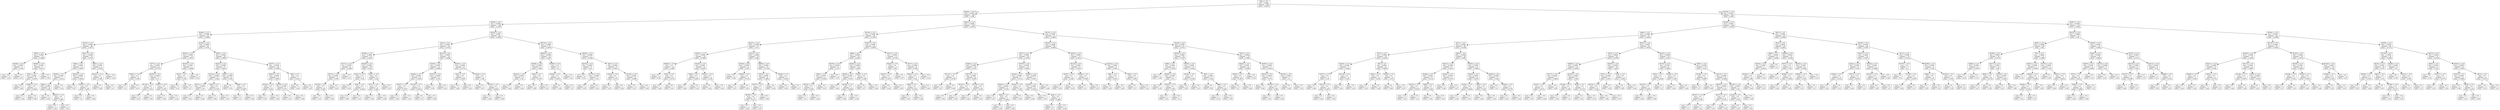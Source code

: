 digraph Tree {
node [shape=box] ;
0 [label="X[6] <= 0.5\nmse = 0.0007\nsamples = 500\nvalue = 0.4873"] ;
1 [label="X[200] <= 0.5\nmse = 0.0007\nsamples = 259\nvalue = 0.482"] ;
0 -> 1 [labeldistance=2.5, labelangle=45, headlabel="True"] ;
2 [label="X[199] <= 0.5\nmse = 0.0008\nsamples = 129\nvalue = 0.4767"] ;
1 -> 2 ;
3 [label="X[294] <= 0.5\nmse = 0.0008\nsamples = 67\nvalue = 0.4688"] ;
2 -> 3 ;
4 [label="X[319] <= 0.5\nmse = 0.0008\nsamples = 26\nvalue = 0.4573"] ;
3 -> 4 ;
5 [label="X[56] <= 0.5\nmse = 0.0005\nsamples = 12\nvalue = 0.4408"] ;
4 -> 5 ;
6 [label="X[160] <= 0.5\nmse = 0.0001\nsamples = 5\nvalue = 0.418"] ;
5 -> 6 ;
7 [label="mse = 0.0\nsamples = 2\nvalue = 0.43"] ;
6 -> 7 ;
8 [label="mse = 0.0\nsamples = 3\nvalue = 0.41"] ;
6 -> 8 ;
9 [label="X[360] <= 0.5\nmse = 0.0001\nsamples = 7\nvalue = 0.4571"] ;
5 -> 9 ;
10 [label="X[18] <= 0.5\nmse = 0.0001\nsamples = 6\nvalue = 0.4533"] ;
9 -> 10 ;
11 [label="mse = 0.0\nsamples = 3\nvalue = 0.46"] ;
10 -> 11 ;
12 [label="X[260] <= 0.5\nmse = 0.0\nsamples = 3\nvalue = 0.4467"] ;
10 -> 12 ;
13 [label="mse = 0.0\nsamples = 1\nvalue = 0.44"] ;
12 -> 13 ;
14 [label="mse = -0.0\nsamples = 2\nvalue = 0.45"] ;
12 -> 14 ;
15 [label="mse = -0.0\nsamples = 1\nvalue = 0.48"] ;
9 -> 15 ;
16 [label="X[217] <= 0.5\nmse = 0.0006\nsamples = 14\nvalue = 0.4714"] ;
4 -> 16 ;
17 [label="X[84] <= 0.5\nmse = 0.0004\nsamples = 11\nvalue = 0.4627"] ;
16 -> 17 ;
18 [label="X[293] <= 0.5\nmse = 0.0001\nsamples = 7\nvalue = 0.4514"] ;
17 -> 18 ;
19 [label="X[98] <= 0.5\nmse = 0.0001\nsamples = 6\nvalue = 0.455"] ;
18 -> 19 ;
20 [label="mse = -0.0\nsamples = 4\nvalue = 0.45"] ;
19 -> 20 ;
21 [label="X[203] <= 0.5\nmse = 0.0\nsamples = 2\nvalue = 0.465"] ;
19 -> 21 ;
22 [label="mse = 0.0\nsamples = 1\nvalue = 0.46"] ;
21 -> 22 ;
23 [label="mse = 0.0\nsamples = 1\nvalue = 0.47"] ;
21 -> 23 ;
24 [label="mse = -0.0\nsamples = 1\nvalue = 0.43"] ;
18 -> 24 ;
25 [label="X[224] <= 0.5\nmse = 0.0002\nsamples = 4\nvalue = 0.4825"] ;
17 -> 25 ;
26 [label="mse = 0.0\nsamples = 2\nvalue = 0.47"] ;
25 -> 26 ;
27 [label="X[197] <= 0.5\nmse = 0.0\nsamples = 2\nvalue = 0.495"] ;
25 -> 27 ;
28 [label="mse = 0.0\nsamples = 1\nvalue = 0.5"] ;
27 -> 28 ;
29 [label="mse = 0.0\nsamples = 1\nvalue = 0.49"] ;
27 -> 29 ;
30 [label="X[62] <= 0.5\nmse = 0.0002\nsamples = 3\nvalue = 0.5033"] ;
16 -> 30 ;
31 [label="X[193] <= 0.5\nmse = 0.0\nsamples = 2\nvalue = 0.495"] ;
30 -> 31 ;
32 [label="mse = 0.0\nsamples = 1\nvalue = 0.49"] ;
31 -> 32 ;
33 [label="mse = 0.0\nsamples = 1\nvalue = 0.5"] ;
31 -> 33 ;
34 [label="mse = -0.0\nsamples = 1\nvalue = 0.52"] ;
30 -> 34 ;
35 [label="X[104] <= 0.5\nmse = 0.0006\nsamples = 41\nvalue = 0.4761"] ;
3 -> 35 ;
36 [label="X[302] <= 0.5\nmse = 0.0004\nsamples = 16\nvalue = 0.4912"] ;
35 -> 36 ;
37 [label="X[77] <= 0.5\nmse = 0.0003\nsamples = 9\nvalue = 0.4778"] ;
36 -> 37 ;
38 [label="X[381] <= 0.5\nmse = 0.0\nsamples = 2\nvalue = 0.505"] ;
37 -> 38 ;
39 [label="mse = 0.0\nsamples = 1\nvalue = 0.5"] ;
38 -> 39 ;
40 [label="mse = 0.0\nsamples = 1\nvalue = 0.51"] ;
38 -> 40 ;
41 [label="X[120] <= 0.5\nmse = 0.0001\nsamples = 7\nvalue = 0.47"] ;
37 -> 41 ;
42 [label="X[135] <= 0.5\nmse = 0.0\nsamples = 5\nvalue = 0.476"] ;
41 -> 42 ;
43 [label="mse = 0.0\nsamples = 2\nvalue = 0.47"] ;
42 -> 43 ;
44 [label="mse = 0.0\nsamples = 3\nvalue = 0.48"] ;
42 -> 44 ;
45 [label="X[357] <= 0.5\nmse = 0.0\nsamples = 2\nvalue = 0.455"] ;
41 -> 45 ;
46 [label="mse = 0.0\nsamples = 1\nvalue = 0.46"] ;
45 -> 46 ;
47 [label="mse = 0.0\nsamples = 1\nvalue = 0.45"] ;
45 -> 47 ;
48 [label="X[182] <= 0.5\nmse = 0.0001\nsamples = 7\nvalue = 0.5086"] ;
36 -> 48 ;
49 [label="X[25] <= 0.5\nmse = 0.0\nsamples = 6\nvalue = 0.505"] ;
48 -> 49 ;
50 [label="mse = 0.0\nsamples = 3\nvalue = 0.51"] ;
49 -> 50 ;
51 [label="mse = -0.0\nsamples = 3\nvalue = 0.5"] ;
49 -> 51 ;
52 [label="mse = -0.0\nsamples = 1\nvalue = 0.53"] ;
48 -> 52 ;
53 [label="X[54] <= 0.5\nmse = 0.0005\nsamples = 25\nvalue = 0.4664"] ;
35 -> 53 ;
54 [label="X[223] <= 0.5\nmse = 0.0006\nsamples = 9\nvalue = 0.4833"] ;
53 -> 54 ;
55 [label="X[114] <= 0.5\nmse = 0.0002\nsamples = 5\nvalue = 0.466"] ;
54 -> 55 ;
56 [label="X[217] <= 0.5\nmse = 0.0001\nsamples = 2\nvalue = 0.45"] ;
55 -> 56 ;
57 [label="mse = 0.0\nsamples = 1\nvalue = 0.44"] ;
56 -> 57 ;
58 [label="mse = 0.0\nsamples = 1\nvalue = 0.46"] ;
56 -> 58 ;
59 [label="X[26] <= 0.5\nmse = 0.0\nsamples = 3\nvalue = 0.4767"] ;
55 -> 59 ;
60 [label="mse = 0.0\nsamples = 2\nvalue = 0.48"] ;
59 -> 60 ;
61 [label="mse = 0.0\nsamples = 1\nvalue = 0.47"] ;
59 -> 61 ;
62 [label="X[91] <= 0.5\nmse = 0.0002\nsamples = 4\nvalue = 0.505"] ;
54 -> 62 ;
63 [label="mse = 0.0\nsamples = 1\nvalue = 0.53"] ;
62 -> 63 ;
64 [label="X[99] <= 0.5\nmse = 0.0\nsamples = 3\nvalue = 0.4967"] ;
62 -> 64 ;
65 [label="mse = 0.0\nsamples = 2\nvalue = 0.5"] ;
64 -> 65 ;
66 [label="mse = 0.0\nsamples = 1\nvalue = 0.49"] ;
64 -> 66 ;
67 [label="X[277] <= 0.5\nmse = 0.0002\nsamples = 16\nvalue = 0.4569"] ;
53 -> 67 ;
68 [label="X[367] <= 0.5\nmse = 0.0001\nsamples = 9\nvalue = 0.4644"] ;
67 -> 68 ;
69 [label="X[345] <= 0.5\nmse = 0.0\nsamples = 5\nvalue = 0.456"] ;
68 -> 69 ;
70 [label="mse = 0.0\nsamples = 2\nvalue = 0.45"] ;
69 -> 70 ;
71 [label="mse = -0.0\nsamples = 3\nvalue = 0.46"] ;
69 -> 71 ;
72 [label="X[378] <= 0.5\nmse = 0.0001\nsamples = 4\nvalue = 0.475"] ;
68 -> 72 ;
73 [label="mse = 0.0\nsamples = 3\nvalue = 0.47"] ;
72 -> 73 ;
74 [label="mse = 0.0\nsamples = 1\nvalue = 0.49"] ;
72 -> 74 ;
75 [label="X[8] <= 0.5\nmse = 0.0\nsamples = 7\nvalue = 0.4471"] ;
67 -> 75 ;
76 [label="mse = 0.0\nsamples = 1\nvalue = 0.43"] ;
75 -> 76 ;
77 [label="mse = 0.0\nsamples = 6\nvalue = 0.45"] ;
75 -> 77 ;
78 [label="X[322] <= 0.5\nmse = 0.0007\nsamples = 62\nvalue = 0.4852"] ;
2 -> 78 ;
79 [label="X[19] <= 0.5\nmse = 0.0005\nsamples = 35\nvalue = 0.4754"] ;
78 -> 79 ;
80 [label="X[366] <= 0.5\nmse = 0.0003\nsamples = 16\nvalue = 0.4631"] ;
79 -> 80 ;
81 [label="X[171] <= 0.5\nmse = 0.0003\nsamples = 6\nvalue = 0.4483"] ;
80 -> 81 ;
82 [label="X[172] <= 0.5\nmse = 0.0001\nsamples = 5\nvalue = 0.456"] ;
81 -> 82 ;
83 [label="X[140] <= 0.5\nmse = 0.0\nsamples = 2\nvalue = 0.465"] ;
82 -> 83 ;
84 [label="mse = 0.0\nsamples = 1\nvalue = 0.47"] ;
83 -> 84 ;
85 [label="mse = 0.0\nsamples = 1\nvalue = 0.46"] ;
83 -> 85 ;
86 [label="mse = -0.0\nsamples = 3\nvalue = 0.45"] ;
82 -> 86 ;
87 [label="mse = -0.0\nsamples = 1\nvalue = 0.41"] ;
81 -> 87 ;
88 [label="X[188] <= 0.5\nmse = 0.0001\nsamples = 10\nvalue = 0.472"] ;
80 -> 88 ;
89 [label="X[321] <= 0.5\nmse = 0.0\nsamples = 4\nvalue = 0.46"] ;
88 -> 89 ;
90 [label="mse = 0.0\nsamples = 1\nvalue = 0.45"] ;
89 -> 90 ;
91 [label="X[32] <= 0.5\nmse = 0.0\nsamples = 3\nvalue = 0.4633"] ;
89 -> 91 ;
92 [label="mse = 0.0\nsamples = 2\nvalue = 0.46"] ;
91 -> 92 ;
93 [label="mse = 0.0\nsamples = 1\nvalue = 0.47"] ;
91 -> 93 ;
94 [label="X[53] <= 0.5\nmse = 0.0\nsamples = 6\nvalue = 0.48"] ;
88 -> 94 ;
95 [label="X[11] <= 0.5\nmse = 0.0\nsamples = 5\nvalue = 0.482"] ;
94 -> 95 ;
96 [label="mse = 0.0\nsamples = 1\nvalue = 0.49"] ;
95 -> 96 ;
97 [label="mse = -0.0\nsamples = 4\nvalue = 0.48"] ;
95 -> 97 ;
98 [label="mse = 0.0\nsamples = 1\nvalue = 0.47"] ;
94 -> 98 ;
99 [label="X[312] <= 0.5\nmse = 0.0005\nsamples = 19\nvalue = 0.4858"] ;
79 -> 99 ;
100 [label="X[195] <= 0.5\nmse = 0.0004\nsamples = 11\nvalue = 0.4964"] ;
99 -> 100 ;
101 [label="X[249] <= 0.5\nmse = 0.0001\nsamples = 9\nvalue = 0.4878"] ;
100 -> 101 ;
102 [label="X[187] <= 0.5\nmse = 0.0\nsamples = 3\nvalue = 0.4767"] ;
101 -> 102 ;
103 [label="mse = 0.0\nsamples = 2\nvalue = 0.48"] ;
102 -> 103 ;
104 [label="mse = 0.0\nsamples = 1\nvalue = 0.47"] ;
102 -> 104 ;
105 [label="X[116] <= 0.5\nmse = 0.0\nsamples = 6\nvalue = 0.4933"] ;
101 -> 105 ;
106 [label="mse = 0.0\nsamples = 2\nvalue = 0.5"] ;
105 -> 106 ;
107 [label="mse = 0.0\nsamples = 4\nvalue = 0.49"] ;
105 -> 107 ;
108 [label="X[181] <= 0.5\nmse = 0.0002\nsamples = 2\nvalue = 0.535"] ;
100 -> 108 ;
109 [label="mse = 0.0\nsamples = 1\nvalue = 0.55"] ;
108 -> 109 ;
110 [label="mse = 0.0\nsamples = 1\nvalue = 0.52"] ;
108 -> 110 ;
111 [label="X[181] <= 0.5\nmse = 0.0002\nsamples = 8\nvalue = 0.4712"] ;
99 -> 111 ;
112 [label="X[42] <= 0.5\nmse = 0.0\nsamples = 3\nvalue = 0.4567"] ;
111 -> 112 ;
113 [label="mse = -0.0\nsamples = 2\nvalue = 0.46"] ;
112 -> 113 ;
114 [label="mse = 0.0\nsamples = 1\nvalue = 0.45"] ;
112 -> 114 ;
115 [label="X[328] <= 0.5\nmse = 0.0\nsamples = 5\nvalue = 0.48"] ;
111 -> 115 ;
116 [label="mse = 0.0\nsamples = 1\nvalue = 0.47"] ;
115 -> 116 ;
117 [label="X[375] <= 0.5\nmse = 0.0\nsamples = 4\nvalue = 0.4825"] ;
115 -> 117 ;
118 [label="mse = 0.0\nsamples = 3\nvalue = 0.48"] ;
117 -> 118 ;
119 [label="mse = 0.0\nsamples = 1\nvalue = 0.49"] ;
117 -> 119 ;
120 [label="X[379] <= 0.5\nmse = 0.0006\nsamples = 27\nvalue = 0.4978"] ;
78 -> 120 ;
121 [label="X[265] <= 0.5\nmse = 0.0004\nsamples = 10\nvalue = 0.483"] ;
120 -> 121 ;
122 [label="X[369] <= 0.5\nmse = 0.0002\nsamples = 5\nvalue = 0.466"] ;
121 -> 122 ;
123 [label="X[222] <= 0.5\nmse = 0.0001\nsamples = 2\nvalue = 0.45"] ;
122 -> 123 ;
124 [label="mse = 0.0\nsamples = 1\nvalue = 0.46"] ;
123 -> 124 ;
125 [label="mse = 0.0\nsamples = 1\nvalue = 0.44"] ;
123 -> 125 ;
126 [label="X[52] <= 0.5\nmse = 0.0\nsamples = 3\nvalue = 0.4767"] ;
122 -> 126 ;
127 [label="mse = 0.0\nsamples = 2\nvalue = 0.48"] ;
126 -> 127 ;
128 [label="mse = 0.0\nsamples = 1\nvalue = 0.47"] ;
126 -> 128 ;
129 [label="X[359] <= 0.5\nmse = 0.0\nsamples = 5\nvalue = 0.5"] ;
121 -> 129 ;
130 [label="X[326] <= 0.5\nmse = 0.0\nsamples = 4\nvalue = 0.4975"] ;
129 -> 130 ;
131 [label="mse = 0.0\nsamples = 1\nvalue = 0.49"] ;
130 -> 131 ;
132 [label="mse = 0.0\nsamples = 3\nvalue = 0.5"] ;
130 -> 132 ;
133 [label="mse = 0.0\nsamples = 1\nvalue = 0.51"] ;
129 -> 133 ;
134 [label="X[256] <= 0.5\nmse = 0.0004\nsamples = 17\nvalue = 0.5065"] ;
120 -> 134 ;
135 [label="X[274] <= 0.5\nmse = 0.0003\nsamples = 9\nvalue = 0.52"] ;
134 -> 135 ;
136 [label="mse = 0.0\nsamples = 6\nvalue = 0.51"] ;
135 -> 136 ;
137 [label="X[170] <= 0.5\nmse = 0.0002\nsamples = 3\nvalue = 0.54"] ;
135 -> 137 ;
138 [label="mse = 0.0\nsamples = 2\nvalue = 0.55"] ;
137 -> 138 ;
139 [label="mse = 0.0\nsamples = 1\nvalue = 0.52"] ;
137 -> 139 ;
140 [label="X[27] <= 0.5\nmse = 0.0002\nsamples = 8\nvalue = 0.4913"] ;
134 -> 140 ;
141 [label="X[142] <= 0.5\nmse = 0.0\nsamples = 2\nvalue = 0.475"] ;
140 -> 141 ;
142 [label="mse = 0.0\nsamples = 1\nvalue = 0.47"] ;
141 -> 142 ;
143 [label="mse = 0.0\nsamples = 1\nvalue = 0.48"] ;
141 -> 143 ;
144 [label="X[139] <= 0.5\nmse = 0.0001\nsamples = 6\nvalue = 0.4967"] ;
140 -> 144 ;
145 [label="mse = 0.0\nsamples = 2\nvalue = 0.51"] ;
144 -> 145 ;
146 [label="mse = 0.0\nsamples = 4\nvalue = 0.49"] ;
144 -> 146 ;
147 [label="X[263] <= 0.5\nmse = 0.0006\nsamples = 130\nvalue = 0.4874"] ;
1 -> 147 ;
148 [label="X[376] <= 0.5\nmse = 0.0005\nsamples = 60\nvalue = 0.4792"] ;
147 -> 148 ;
149 [label="X[327] <= 0.5\nmse = 0.0004\nsamples = 31\nvalue = 0.471"] ;
148 -> 149 ;
150 [label="X[160] <= 0.5\nmse = 0.0002\nsamples = 16\nvalue = 0.4606"] ;
149 -> 150 ;
151 [label="X[206] <= 0.5\nmse = 0.0\nsamples = 10\nvalue = 0.469"] ;
150 -> 151 ;
152 [label="mse = 0.0\nsamples = 2\nvalue = 0.46"] ;
151 -> 152 ;
153 [label="X[52] <= 0.5\nmse = 0.0\nsamples = 8\nvalue = 0.4712"] ;
151 -> 153 ;
154 [label="mse = 0.0\nsamples = 1\nvalue = 0.48"] ;
153 -> 154 ;
155 [label="mse = 0.0\nsamples = 7\nvalue = 0.47"] ;
153 -> 155 ;
156 [label="X[109] <= 0.5\nmse = 0.0001\nsamples = 6\nvalue = 0.4467"] ;
150 -> 156 ;
157 [label="X[62] <= 0.5\nmse = 0.0\nsamples = 4\nvalue = 0.4525"] ;
156 -> 157 ;
158 [label="mse = 0.0\nsamples = 1\nvalue = 0.46"] ;
157 -> 158 ;
159 [label="mse = 0.0\nsamples = 3\nvalue = 0.45"] ;
157 -> 159 ;
160 [label="X[191] <= 0.5\nmse = 0.0\nsamples = 2\nvalue = 0.435"] ;
156 -> 160 ;
161 [label="mse = 0.0\nsamples = 1\nvalue = 0.44"] ;
160 -> 161 ;
162 [label="mse = -0.0\nsamples = 1\nvalue = 0.43"] ;
160 -> 162 ;
163 [label="X[22] <= 0.5\nmse = 0.0004\nsamples = 15\nvalue = 0.482"] ;
149 -> 163 ;
164 [label="X[106] <= 0.5\nmse = 0.0002\nsamples = 4\nvalue = 0.505"] ;
163 -> 164 ;
165 [label="mse = 0.0\nsamples = 1\nvalue = 0.48"] ;
164 -> 165 ;
166 [label="X[306] <= 0.5\nmse = 0.0\nsamples = 3\nvalue = 0.5133"] ;
164 -> 166 ;
167 [label="mse = 0.0\nsamples = 2\nvalue = 0.51"] ;
166 -> 167 ;
168 [label="mse = -0.0\nsamples = 1\nvalue = 0.52"] ;
166 -> 168 ;
169 [label="X[295] <= 0.5\nmse = 0.0002\nsamples = 11\nvalue = 0.4736"] ;
163 -> 169 ;
170 [label="X[43] <= 0.5\nmse = 0.0001\nsamples = 8\nvalue = 0.4662"] ;
169 -> 170 ;
171 [label="X[377] <= 0.5\nmse = 0.0\nsamples = 7\nvalue = 0.47"] ;
170 -> 171 ;
172 [label="X[190] <= 0.5\nmse = 0.0\nsamples = 6\nvalue = 0.4717"] ;
171 -> 172 ;
173 [label="mse = 0.0\nsamples = 1\nvalue = 0.48"] ;
172 -> 173 ;
174 [label="mse = -0.0\nsamples = 5\nvalue = 0.47"] ;
172 -> 174 ;
175 [label="mse = 0.0\nsamples = 1\nvalue = 0.46"] ;
171 -> 175 ;
176 [label="mse = 0.0\nsamples = 1\nvalue = 0.44"] ;
170 -> 176 ;
177 [label="X[266] <= 0.5\nmse = 0.0\nsamples = 3\nvalue = 0.4933"] ;
169 -> 177 ;
178 [label="mse = 0.0\nsamples = 2\nvalue = 0.49"] ;
177 -> 178 ;
179 [label="mse = 0.0\nsamples = 1\nvalue = 0.5"] ;
177 -> 179 ;
180 [label="X[381] <= 0.5\nmse = 0.0005\nsamples = 29\nvalue = 0.4879"] ;
148 -> 180 ;
181 [label="X[69] <= 0.5\nmse = 0.0004\nsamples = 16\nvalue = 0.4981"] ;
180 -> 181 ;
182 [label="X[370] <= 0.5\nmse = 0.0004\nsamples = 6\nvalue = 0.515"] ;
181 -> 182 ;
183 [label="X[46] <= 0.5\nmse = 0.0001\nsamples = 4\nvalue = 0.5025"] ;
182 -> 183 ;
184 [label="X[334] <= 0.5\nmse = 0.0\nsamples = 2\nvalue = 0.495"] ;
183 -> 184 ;
185 [label="mse = 0.0\nsamples = 1\nvalue = 0.5"] ;
184 -> 185 ;
186 [label="mse = 0.0\nsamples = 1\nvalue = 0.49"] ;
184 -> 186 ;
187 [label="mse = 0.0\nsamples = 2\nvalue = 0.51"] ;
183 -> 187 ;
188 [label="mse = 0.0\nsamples = 2\nvalue = 0.54"] ;
182 -> 188 ;
189 [label="X[304] <= 0.5\nmse = 0.0002\nsamples = 10\nvalue = 0.488"] ;
181 -> 189 ;
190 [label="X[365] <= 0.5\nmse = 0.0001\nsamples = 5\nvalue = 0.478"] ;
189 -> 190 ;
191 [label="mse = 0.0\nsamples = 1\nvalue = 0.46"] ;
190 -> 191 ;
192 [label="X[198] <= 0.5\nmse = 0.0\nsamples = 4\nvalue = 0.4825"] ;
190 -> 192 ;
193 [label="mse = 0.0\nsamples = 3\nvalue = 0.48"] ;
192 -> 193 ;
194 [label="mse = 0.0\nsamples = 1\nvalue = 0.49"] ;
192 -> 194 ;
195 [label="X[297] <= 0.5\nmse = 0.0\nsamples = 5\nvalue = 0.498"] ;
189 -> 195 ;
196 [label="mse = 0.0\nsamples = 4\nvalue = 0.5"] ;
195 -> 196 ;
197 [label="mse = -0.0\nsamples = 1\nvalue = 0.49"] ;
195 -> 197 ;
198 [label="X[317] <= 0.5\nmse = 0.0003\nsamples = 13\nvalue = 0.4754"] ;
180 -> 198 ;
199 [label="X[225] <= 0.5\nmse = 0.0\nsamples = 5\nvalue = 0.46"] ;
198 -> 199 ;
200 [label="X[243] <= 0.5\nmse = 0.0\nsamples = 4\nvalue = 0.4575"] ;
199 -> 200 ;
201 [label="mse = 0.0\nsamples = 3\nvalue = 0.46"] ;
200 -> 201 ;
202 [label="mse = 0.0\nsamples = 1\nvalue = 0.45"] ;
200 -> 202 ;
203 [label="mse = 0.0\nsamples = 1\nvalue = 0.47"] ;
199 -> 203 ;
204 [label="X[17] <= 0.5\nmse = 0.0002\nsamples = 8\nvalue = 0.485"] ;
198 -> 204 ;
205 [label="X[261] <= 0.5\nmse = 0.0\nsamples = 7\nvalue = 0.48"] ;
204 -> 205 ;
206 [label="X[60] <= 0.5\nmse = 0.0\nsamples = 6\nvalue = 0.4783"] ;
205 -> 206 ;
207 [label="mse = 0.0\nsamples = 1\nvalue = 0.47"] ;
206 -> 207 ;
208 [label="mse = 0.0\nsamples = 5\nvalue = 0.48"] ;
206 -> 208 ;
209 [label="mse = 0.0\nsamples = 1\nvalue = 0.49"] ;
205 -> 209 ;
210 [label="mse = -0.0\nsamples = 1\nvalue = 0.52"] ;
204 -> 210 ;
211 [label="X[272] <= 0.5\nmse = 0.0007\nsamples = 70\nvalue = 0.4944"] ;
147 -> 211 ;
212 [label="X[182] <= 0.5\nmse = 0.0006\nsamples = 39\nvalue = 0.4838"] ;
211 -> 212 ;
213 [label="X[37] <= 0.5\nmse = 0.0005\nsamples = 24\nvalue = 0.4729"] ;
212 -> 213 ;
214 [label="X[306] <= 0.5\nmse = 0.0002\nsamples = 10\nvalue = 0.457"] ;
213 -> 214 ;
215 [label="X[137] <= 0.5\nmse = 0.0\nsamples = 4\nvalue = 0.4725"] ;
214 -> 215 ;
216 [label="mse = 0.0\nsamples = 3\nvalue = 0.47"] ;
215 -> 216 ;
217 [label="mse = -0.0\nsamples = 1\nvalue = 0.48"] ;
215 -> 217 ;
218 [label="X[275] <= 0.5\nmse = 0.0001\nsamples = 6\nvalue = 0.4467"] ;
214 -> 218 ;
219 [label="X[147] <= 0.5\nmse = 0.0\nsamples = 4\nvalue = 0.4525"] ;
218 -> 219 ;
220 [label="mse = 0.0\nsamples = 1\nvalue = 0.46"] ;
219 -> 220 ;
221 [label="mse = 0.0\nsamples = 3\nvalue = 0.45"] ;
219 -> 221 ;
222 [label="X[139] <= 0.5\nmse = 0.0\nsamples = 2\nvalue = 0.435"] ;
218 -> 222 ;
223 [label="mse = 0.0\nsamples = 1\nvalue = 0.44"] ;
222 -> 223 ;
224 [label="mse = -0.0\nsamples = 1\nvalue = 0.43"] ;
222 -> 224 ;
225 [label="X[379] <= 0.5\nmse = 0.0004\nsamples = 14\nvalue = 0.4843"] ;
213 -> 225 ;
226 [label="X[162] <= 0.5\nmse = 0.0002\nsamples = 7\nvalue = 0.4714"] ;
225 -> 226 ;
227 [label="X[363] <= 0.5\nmse = 0.0001\nsamples = 5\nvalue = 0.478"] ;
226 -> 227 ;
228 [label="mse = 0.0\nsamples = 2\nvalue = 0.47"] ;
227 -> 228 ;
229 [label="X[98] <= 0.5\nmse = 0.0\nsamples = 3\nvalue = 0.4833"] ;
227 -> 229 ;
230 [label="mse = 0.0\nsamples = 2\nvalue = 0.48"] ;
229 -> 230 ;
231 [label="mse = 0.0\nsamples = 1\nvalue = 0.49"] ;
229 -> 231 ;
232 [label="X[316] <= 0.5\nmse = 0.0\nsamples = 2\nvalue = 0.455"] ;
226 -> 232 ;
233 [label="mse = 0.0\nsamples = 1\nvalue = 0.45"] ;
232 -> 233 ;
234 [label="mse = 0.0\nsamples = 1\nvalue = 0.46"] ;
232 -> 234 ;
235 [label="X[368] <= 0.5\nmse = 0.0003\nsamples = 7\nvalue = 0.4971"] ;
225 -> 235 ;
236 [label="X[168] <= 0.5\nmse = 0.0001\nsamples = 6\nvalue = 0.5033"] ;
235 -> 236 ;
237 [label="mse = 0.0\nsamples = 3\nvalue = 0.51"] ;
236 -> 237 ;
238 [label="X[44] <= 0.5\nmse = 0.0\nsamples = 3\nvalue = 0.4967"] ;
236 -> 238 ;
239 [label="mse = 0.0\nsamples = 2\nvalue = 0.5"] ;
238 -> 239 ;
240 [label="mse = 0.0\nsamples = 1\nvalue = 0.49"] ;
238 -> 240 ;
241 [label="mse = 0.0\nsamples = 1\nvalue = 0.46"] ;
235 -> 241 ;
242 [label="X[381] <= 0.5\nmse = 0.0003\nsamples = 15\nvalue = 0.5013"] ;
212 -> 242 ;
243 [label="X[125] <= 0.5\nmse = 0.0001\nsamples = 6\nvalue = 0.5167"] ;
242 -> 243 ;
244 [label="X[357] <= 0.5\nmse = 0.0\nsamples = 3\nvalue = 0.5267"] ;
243 -> 244 ;
245 [label="mse = 0.0\nsamples = 1\nvalue = 0.52"] ;
244 -> 245 ;
246 [label="mse = 0.0\nsamples = 2\nvalue = 0.53"] ;
244 -> 246 ;
247 [label="X[284] <= 0.5\nmse = 0.0\nsamples = 3\nvalue = 0.5067"] ;
243 -> 247 ;
248 [label="mse = 0.0\nsamples = 1\nvalue = 0.5"] ;
247 -> 248 ;
249 [label="mse = 0.0\nsamples = 2\nvalue = 0.51"] ;
247 -> 249 ;
250 [label="X[212] <= 0.5\nmse = 0.0001\nsamples = 9\nvalue = 0.4911"] ;
242 -> 250 ;
251 [label="X[8] <= 0.5\nmse = 0.0\nsamples = 7\nvalue = 0.4871"] ;
250 -> 251 ;
252 [label="mse = -0.0\nsamples = 5\nvalue = 0.49"] ;
251 -> 252 ;
253 [label="mse = -0.0\nsamples = 2\nvalue = 0.48"] ;
251 -> 253 ;
254 [label="X[56] <= 0.5\nmse = 0.0\nsamples = 2\nvalue = 0.505"] ;
250 -> 254 ;
255 [label="mse = 0.0\nsamples = 1\nvalue = 0.5"] ;
254 -> 255 ;
256 [label="mse = 0.0\nsamples = 1\nvalue = 0.51"] ;
254 -> 256 ;
257 [label="X[226] <= 0.5\nmse = 0.0004\nsamples = 31\nvalue = 0.5077"] ;
211 -> 257 ;
258 [label="X[320] <= 0.5\nmse = 0.0002\nsamples = 16\nvalue = 0.5187"] ;
257 -> 258 ;
259 [label="X[90] <= 0.5\nmse = 0.0002\nsamples = 4\nvalue = 0.5025"] ;
258 -> 259 ;
260 [label="mse = 0.0\nsamples = 1\nvalue = 0.48"] ;
259 -> 260 ;
261 [label="X[290] <= 0.5\nmse = 0.0001\nsamples = 3\nvalue = 0.51"] ;
259 -> 261 ;
262 [label="mse = 0.0\nsamples = 1\nvalue = 0.52"] ;
261 -> 262 ;
263 [label="X[323] <= 0.5\nmse = 0.0\nsamples = 2\nvalue = 0.505"] ;
261 -> 263 ;
264 [label="mse = 0.0\nsamples = 1\nvalue = 0.51"] ;
263 -> 264 ;
265 [label="mse = 0.0\nsamples = 1\nvalue = 0.5"] ;
263 -> 265 ;
266 [label="X[193] <= 0.5\nmse = 0.0001\nsamples = 12\nvalue = 0.5242"] ;
258 -> 266 ;
267 [label="X[192] <= 0.5\nmse = 0.0\nsamples = 7\nvalue = 0.5186"] ;
266 -> 267 ;
268 [label="mse = 0.0\nsamples = 6\nvalue = 0.52"] ;
267 -> 268 ;
269 [label="mse = -0.0\nsamples = 1\nvalue = 0.51"] ;
267 -> 269 ;
270 [label="X[4] <= 0.5\nmse = 0.0001\nsamples = 5\nvalue = 0.532"] ;
266 -> 270 ;
271 [label="mse = 0.0\nsamples = 2\nvalue = 0.54"] ;
270 -> 271 ;
272 [label="X[68] <= 0.5\nmse = 0.0\nsamples = 3\nvalue = 0.5267"] ;
270 -> 272 ;
273 [label="mse = 0.0\nsamples = 1\nvalue = 0.52"] ;
272 -> 273 ;
274 [label="mse = 0.0\nsamples = 2\nvalue = 0.53"] ;
272 -> 274 ;
275 [label="X[47] <= 0.5\nmse = 0.0004\nsamples = 15\nvalue = 0.496"] ;
257 -> 275 ;
276 [label="X[244] <= 0.5\nmse = 0.0001\nsamples = 8\nvalue = 0.5088"] ;
275 -> 276 ;
277 [label="X[365] <= 0.5\nmse = 0.0\nsamples = 4\nvalue = 0.4975"] ;
276 -> 277 ;
278 [label="mse = 0.0\nsamples = 3\nvalue = 0.5"] ;
277 -> 278 ;
279 [label="mse = 0.0\nsamples = 1\nvalue = 0.49"] ;
277 -> 279 ;
280 [label="mse = -0.0\nsamples = 4\nvalue = 0.52"] ;
276 -> 280 ;
281 [label="X[159] <= 0.5\nmse = 0.0002\nsamples = 7\nvalue = 0.4814"] ;
275 -> 281 ;
282 [label="X[216] <= 0.5\nmse = 0.0001\nsamples = 5\nvalue = 0.474"] ;
281 -> 282 ;
283 [label="mse = -0.0\nsamples = 3\nvalue = 0.48"] ;
282 -> 283 ;
284 [label="X[316] <= 0.5\nmse = 0.0\nsamples = 2\nvalue = 0.465"] ;
282 -> 284 ;
285 [label="mse = 0.0\nsamples = 1\nvalue = 0.47"] ;
284 -> 285 ;
286 [label="mse = 0.0\nsamples = 1\nvalue = 0.46"] ;
284 -> 286 ;
287 [label="X[104] <= 0.5\nmse = 0.0001\nsamples = 2\nvalue = 0.5"] ;
281 -> 287 ;
288 [label="mse = 0.0\nsamples = 1\nvalue = 0.49"] ;
287 -> 288 ;
289 [label="mse = 0.0\nsamples = 1\nvalue = 0.51"] ;
287 -> 289 ;
290 [label="X[120] <= 0.5\nmse = 0.0007\nsamples = 241\nvalue = 0.493"] ;
0 -> 290 [labeldistance=2.5, labelangle=-45, headlabel="False"] ;
291 [label="X[148] <= 0.5\nmse = 0.0007\nsamples = 128\nvalue = 0.4876"] ;
290 -> 291 ;
292 [label="X[90] <= 0.5\nmse = 0.0008\nsamples = 81\nvalue = 0.4823"] ;
291 -> 292 ;
293 [label="X[13] <= 0.5\nmse = 0.0006\nsamples = 36\nvalue = 0.4708"] ;
292 -> 293 ;
294 [label="X[73] <= 0.5\nmse = 0.0002\nsamples = 16\nvalue = 0.4556"] ;
293 -> 294 ;
295 [label="X[224] <= 0.5\nmse = 0.0002\nsamples = 7\nvalue = 0.4429"] ;
294 -> 295 ;
296 [label="X[157] <= 0.5\nmse = 0.0\nsamples = 5\nvalue = 0.45"] ;
295 -> 296 ;
297 [label="mse = 0.0\nsamples = 1\nvalue = 0.46"] ;
296 -> 297 ;
298 [label="X[213] <= 0.5\nmse = 0.0\nsamples = 4\nvalue = 0.4475"] ;
296 -> 298 ;
299 [label="mse = 0.0\nsamples = 1\nvalue = 0.44"] ;
298 -> 299 ;
300 [label="mse = 0.0\nsamples = 3\nvalue = 0.45"] ;
298 -> 300 ;
301 [label="X[174] <= 0.5\nmse = 0.0\nsamples = 2\nvalue = 0.425"] ;
295 -> 301 ;
302 [label="mse = 0.0\nsamples = 1\nvalue = 0.42"] ;
301 -> 302 ;
303 [label="mse = 0.0\nsamples = 1\nvalue = 0.43"] ;
301 -> 303 ;
304 [label="X[5] <= 0.5\nmse = 0.0001\nsamples = 9\nvalue = 0.4656"] ;
294 -> 304 ;
305 [label="X[28] <= 0.5\nmse = 0.0\nsamples = 5\nvalue = 0.458"] ;
304 -> 305 ;
306 [label="mse = 0.0\nsamples = 1\nvalue = 0.45"] ;
305 -> 306 ;
307 [label="mse = 0.0\nsamples = 4\nvalue = 0.46"] ;
305 -> 307 ;
308 [label="X[160] <= 0.5\nmse = 0.0\nsamples = 4\nvalue = 0.475"] ;
304 -> 308 ;
309 [label="mse = 0.0\nsamples = 2\nvalue = 0.48"] ;
308 -> 309 ;
310 [label="mse = -0.0\nsamples = 2\nvalue = 0.47"] ;
308 -> 310 ;
311 [label="X[94] <= 0.5\nmse = 0.0006\nsamples = 20\nvalue = 0.483"] ;
293 -> 311 ;
312 [label="X[215] <= 0.5\nmse = 0.0004\nsamples = 9\nvalue = 0.5011"] ;
311 -> 312 ;
313 [label="X[288] <= 0.5\nmse = 0.0001\nsamples = 6\nvalue = 0.5133"] ;
312 -> 313 ;
314 [label="X[142] <= 0.5\nmse = 0.0\nsamples = 4\nvalue = 0.5075"] ;
313 -> 314 ;
315 [label="mse = -0.0\nsamples = 3\nvalue = 0.51"] ;
314 -> 315 ;
316 [label="mse = 0.0\nsamples = 1\nvalue = 0.5"] ;
314 -> 316 ;
317 [label="X[69] <= 0.5\nmse = 0.0\nsamples = 2\nvalue = 0.525"] ;
313 -> 317 ;
318 [label="mse = 0.0\nsamples = 1\nvalue = 0.53"] ;
317 -> 318 ;
319 [label="mse = 0.0\nsamples = 1\nvalue = 0.52"] ;
317 -> 319 ;
320 [label="X[344] <= 0.5\nmse = 0.0001\nsamples = 3\nvalue = 0.4767"] ;
312 -> 320 ;
321 [label="mse = 0.0\nsamples = 1\nvalue = 0.49"] ;
320 -> 321 ;
322 [label="mse = 0.0\nsamples = 2\nvalue = 0.47"] ;
320 -> 322 ;
323 [label="X[163] <= 0.5\nmse = 0.0003\nsamples = 11\nvalue = 0.4682"] ;
311 -> 323 ;
324 [label="X[192] <= 0.5\nmse = 0.0001\nsamples = 6\nvalue = 0.4567"] ;
323 -> 324 ;
325 [label="X[352] <= 0.5\nmse = 0.0\nsamples = 4\nvalue = 0.4625"] ;
324 -> 325 ;
326 [label="mse = 0.0\nsamples = 3\nvalue = 0.46"] ;
325 -> 326 ;
327 [label="mse = 0.0\nsamples = 1\nvalue = 0.47"] ;
325 -> 327 ;
328 [label="X[82] <= 0.5\nmse = 0.0\nsamples = 2\nvalue = 0.445"] ;
324 -> 328 ;
329 [label="mse = 0.0\nsamples = 1\nvalue = 0.45"] ;
328 -> 329 ;
330 [label="mse = 0.0\nsamples = 1\nvalue = 0.44"] ;
328 -> 330 ;
331 [label="X[258] <= 0.5\nmse = 0.0001\nsamples = 5\nvalue = 0.482"] ;
323 -> 331 ;
332 [label="mse = 0.0\nsamples = 1\nvalue = 0.5"] ;
331 -> 332 ;
333 [label="X[326] <= 0.5\nmse = 0.0\nsamples = 4\nvalue = 0.4775"] ;
331 -> 333 ;
334 [label="mse = 0.0\nsamples = 1\nvalue = 0.47"] ;
333 -> 334 ;
335 [label="mse = -0.0\nsamples = 3\nvalue = 0.48"] ;
333 -> 335 ;
336 [label="X[233] <= 0.5\nmse = 0.0007\nsamples = 45\nvalue = 0.4916"] ;
292 -> 336 ;
337 [label="X[14] <= 0.5\nmse = 0.0004\nsamples = 22\nvalue = 0.4795"] ;
336 -> 337 ;
338 [label="X[380] <= 0.5\nmse = 0.0002\nsamples = 12\nvalue = 0.4925"] ;
337 -> 338 ;
339 [label="X[117] <= 0.5\nmse = 0.0001\nsamples = 7\nvalue = 0.4829"] ;
338 -> 339 ;
340 [label="X[107] <= 0.5\nmse = 0.0\nsamples = 3\nvalue = 0.4733"] ;
339 -> 340 ;
341 [label="mse = 0.0\nsamples = 2\nvalue = 0.47"] ;
340 -> 341 ;
342 [label="mse = -0.0\nsamples = 1\nvalue = 0.48"] ;
340 -> 342 ;
343 [label="mse = -0.0\nsamples = 4\nvalue = 0.49"] ;
339 -> 343 ;
344 [label="X[145] <= 0.5\nmse = 0.0001\nsamples = 5\nvalue = 0.506"] ;
338 -> 344 ;
345 [label="X[108] <= 0.5\nmse = 0.0\nsamples = 2\nvalue = 0.495"] ;
344 -> 345 ;
346 [label="mse = 0.0\nsamples = 1\nvalue = 0.49"] ;
345 -> 346 ;
347 [label="mse = 0.0\nsamples = 1\nvalue = 0.5"] ;
345 -> 347 ;
348 [label="X[36] <= 0.5\nmse = 0.0\nsamples = 3\nvalue = 0.5133"] ;
344 -> 348 ;
349 [label="mse = 0.0\nsamples = 2\nvalue = 0.51"] ;
348 -> 349 ;
350 [label="mse = -0.0\nsamples = 1\nvalue = 0.52"] ;
348 -> 350 ;
351 [label="X[270] <= 0.5\nmse = 0.0002\nsamples = 10\nvalue = 0.464"] ;
337 -> 351 ;
352 [label="X[371] <= 0.5\nmse = 0.0001\nsamples = 7\nvalue = 0.4557"] ;
351 -> 352 ;
353 [label="X[275] <= 0.5\nmse = 0.0\nsamples = 5\nvalue = 0.462"] ;
352 -> 353 ;
354 [label="mse = 0.0\nsamples = 4\nvalue = 0.46"] ;
353 -> 354 ;
355 [label="mse = -0.0\nsamples = 1\nvalue = 0.47"] ;
353 -> 355 ;
356 [label="mse = 0.0\nsamples = 2\nvalue = 0.44"] ;
352 -> 356 ;
357 [label="X[32] <= 0.5\nmse = 0.0\nsamples = 3\nvalue = 0.4833"] ;
351 -> 357 ;
358 [label="mse = 0.0\nsamples = 2\nvalue = 0.48"] ;
357 -> 358 ;
359 [label="mse = 0.0\nsamples = 1\nvalue = 0.49"] ;
357 -> 359 ;
360 [label="X[201] <= 0.5\nmse = 0.0006\nsamples = 23\nvalue = 0.503"] ;
336 -> 360 ;
361 [label="X[133] <= 0.5\nmse = 0.0003\nsamples = 9\nvalue = 0.4844"] ;
360 -> 361 ;
362 [label="X[35] <= 0.5\nmse = 0.0\nsamples = 7\nvalue = 0.4929"] ;
361 -> 362 ;
363 [label="X[270] <= 0.5\nmse = 0.0\nsamples = 4\nvalue = 0.4875"] ;
362 -> 363 ;
364 [label="mse = 0.0\nsamples = 3\nvalue = 0.49"] ;
363 -> 364 ;
365 [label="mse = -0.0\nsamples = 1\nvalue = 0.48"] ;
363 -> 365 ;
366 [label="mse = 0.0\nsamples = 3\nvalue = 0.5"] ;
362 -> 366 ;
367 [label="X[302] <= 0.5\nmse = 0.0\nsamples = 2\nvalue = 0.455"] ;
361 -> 367 ;
368 [label="mse = 0.0\nsamples = 1\nvalue = 0.45"] ;
367 -> 368 ;
369 [label="mse = 0.0\nsamples = 1\nvalue = 0.46"] ;
367 -> 369 ;
370 [label="X[95] <= 0.5\nmse = 0.0005\nsamples = 14\nvalue = 0.515"] ;
360 -> 370 ;
371 [label="X[150] <= 0.5\nmse = 0.0\nsamples = 6\nvalue = 0.4967"] ;
370 -> 371 ;
372 [label="mse = 0.0\nsamples = 4\nvalue = 0.5"] ;
371 -> 372 ;
373 [label="mse = -0.0\nsamples = 2\nvalue = 0.49"] ;
371 -> 373 ;
374 [label="X[313] <= 0.5\nmse = 0.0004\nsamples = 8\nvalue = 0.5288"] ;
370 -> 374 ;
375 [label="X[307] <= 0.5\nmse = 0.0001\nsamples = 5\nvalue = 0.516"] ;
374 -> 375 ;
376 [label="X[357] <= 0.5\nmse = 0.0\nsamples = 2\nvalue = 0.505"] ;
375 -> 376 ;
377 [label="mse = 0.0\nsamples = 1\nvalue = 0.5"] ;
376 -> 377 ;
378 [label="mse = 0.0\nsamples = 1\nvalue = 0.51"] ;
376 -> 378 ;
379 [label="X[157] <= 0.5\nmse = 0.0\nsamples = 3\nvalue = 0.5233"] ;
375 -> 379 ;
380 [label="mse = 0.0\nsamples = 1\nvalue = 0.53"] ;
379 -> 380 ;
381 [label="mse = 0.0\nsamples = 2\nvalue = 0.52"] ;
379 -> 381 ;
382 [label="X[145] <= 0.5\nmse = 0.0001\nsamples = 3\nvalue = 0.55"] ;
374 -> 382 ;
383 [label="X[140] <= 0.5\nmse = 0.0\nsamples = 2\nvalue = 0.545"] ;
382 -> 383 ;
384 [label="mse = 0.0\nsamples = 1\nvalue = 0.55"] ;
383 -> 384 ;
385 [label="mse = 0.0\nsamples = 1\nvalue = 0.54"] ;
383 -> 385 ;
386 [label="mse = 0.0\nsamples = 1\nvalue = 0.56"] ;
382 -> 386 ;
387 [label="X[57] <= 0.5\nmse = 0.0005\nsamples = 47\nvalue = 0.4966"] ;
291 -> 387 ;
388 [label="X[14] <= 0.5\nmse = 0.0005\nsamples = 19\nvalue = 0.4832"] ;
387 -> 388 ;
389 [label="X[26] <= 0.5\nmse = 0.0002\nsamples = 8\nvalue = 0.4662"] ;
388 -> 389 ;
390 [label="X[274] <= 0.5\nmse = 0.0001\nsamples = 7\nvalue = 0.4614"] ;
389 -> 390 ;
391 [label="X[326] <= 0.5\nmse = 0.0\nsamples = 6\nvalue = 0.465"] ;
390 -> 391 ;
392 [label="mse = 0.0\nsamples = 3\nvalue = 0.46"] ;
391 -> 392 ;
393 [label="mse = -0.0\nsamples = 3\nvalue = 0.47"] ;
391 -> 393 ;
394 [label="mse = 0.0\nsamples = 1\nvalue = 0.44"] ;
390 -> 394 ;
395 [label="mse = 0.0\nsamples = 1\nvalue = 0.5"] ;
389 -> 395 ;
396 [label="X[268] <= 0.5\nmse = 0.0003\nsamples = 11\nvalue = 0.4955"] ;
388 -> 396 ;
397 [label="X[70] <= 0.5\nmse = 0.0\nsamples = 5\nvalue = 0.48"] ;
396 -> 397 ;
398 [label="mse = 0.0\nsamples = 1\nvalue = 0.47"] ;
397 -> 398 ;
399 [label="X[384] <= 0.5\nmse = 0.0\nsamples = 4\nvalue = 0.4825"] ;
397 -> 399 ;
400 [label="mse = 0.0\nsamples = 3\nvalue = 0.48"] ;
399 -> 400 ;
401 [label="mse = 0.0\nsamples = 1\nvalue = 0.49"] ;
399 -> 401 ;
402 [label="X[252] <= 0.5\nmse = 0.0001\nsamples = 6\nvalue = 0.5083"] ;
396 -> 402 ;
403 [label="X[284] <= 0.5\nmse = 0.0\nsamples = 5\nvalue = 0.504"] ;
402 -> 403 ;
404 [label="mse = 0.0\nsamples = 2\nvalue = 0.51"] ;
403 -> 404 ;
405 [label="mse = 0.0\nsamples = 3\nvalue = 0.5"] ;
403 -> 405 ;
406 [label="mse = -0.0\nsamples = 1\nvalue = 0.53"] ;
402 -> 406 ;
407 [label="X[232] <= 0.5\nmse = 0.0003\nsamples = 28\nvalue = 0.5057"] ;
387 -> 407 ;
408 [label="X[197] <= 0.5\nmse = 0.0001\nsamples = 15\nvalue = 0.4973"] ;
407 -> 408 ;
409 [label="X[322] <= 0.5\nmse = 0.0001\nsamples = 8\nvalue = 0.505"] ;
408 -> 409 ;
410 [label="X[359] <= 0.5\nmse = 0.0\nsamples = 4\nvalue = 0.5125"] ;
409 -> 410 ;
411 [label="mse = 0.0\nsamples = 1\nvalue = 0.52"] ;
410 -> 411 ;
412 [label="mse = 0.0\nsamples = 3\nvalue = 0.51"] ;
410 -> 412 ;
413 [label="X[277] <= 0.5\nmse = 0.0\nsamples = 4\nvalue = 0.4975"] ;
409 -> 413 ;
414 [label="mse = 0.0\nsamples = 1\nvalue = 0.49"] ;
413 -> 414 ;
415 [label="mse = 0.0\nsamples = 3\nvalue = 0.5"] ;
413 -> 415 ;
416 [label="X[324] <= 0.5\nmse = 0.0001\nsamples = 7\nvalue = 0.4886"] ;
408 -> 416 ;
417 [label="X[179] <= 0.5\nmse = 0.0\nsamples = 4\nvalue = 0.495"] ;
416 -> 417 ;
418 [label="mse = 0.0\nsamples = 2\nvalue = 0.49"] ;
417 -> 418 ;
419 [label="mse = 0.0\nsamples = 2\nvalue = 0.5"] ;
417 -> 419 ;
420 [label="mse = -0.0\nsamples = 3\nvalue = 0.48"] ;
416 -> 420 ;
421 [label="X[11] <= 0.5\nmse = 0.0002\nsamples = 13\nvalue = 0.5154"] ;
407 -> 421 ;
422 [label="X[175] <= 0.5\nmse = 0.0\nsamples = 5\nvalue = 0.5"] ;
421 -> 422 ;
423 [label="mse = 0.0\nsamples = 1\nvalue = 0.51"] ;
422 -> 423 ;
424 [label="X[139] <= 0.5\nmse = 0.0\nsamples = 4\nvalue = 0.4975"] ;
422 -> 424 ;
425 [label="mse = 0.0\nsamples = 1\nvalue = 0.49"] ;
424 -> 425 ;
426 [label="mse = 0.0\nsamples = 3\nvalue = 0.5"] ;
424 -> 426 ;
427 [label="X[358] <= 0.5\nmse = 0.0001\nsamples = 8\nvalue = 0.525"] ;
421 -> 427 ;
428 [label="X[69] <= 0.5\nmse = 0.0\nsamples = 4\nvalue = 0.515"] ;
427 -> 428 ;
429 [label="mse = 0.0\nsamples = 2\nvalue = 0.52"] ;
428 -> 429 ;
430 [label="mse = -0.0\nsamples = 2\nvalue = 0.51"] ;
428 -> 430 ;
431 [label="X[192] <= 0.5\nmse = 0.0\nsamples = 4\nvalue = 0.535"] ;
427 -> 431 ;
432 [label="mse = 0.0\nsamples = 2\nvalue = 0.54"] ;
431 -> 432 ;
433 [label="mse = -0.0\nsamples = 2\nvalue = 0.53"] ;
431 -> 433 ;
434 [label="X[367] <= 0.5\nmse = 0.0006\nsamples = 113\nvalue = 0.4992"] ;
290 -> 434 ;
435 [label="X[272] <= 0.5\nmse = 0.0006\nsamples = 51\nvalue = 0.49"] ;
434 -> 435 ;
436 [label="X[58] <= 0.5\nmse = 0.0004\nsamples = 28\nvalue = 0.48"] ;
435 -> 436 ;
437 [label="X[238] <= 0.5\nmse = 0.0003\nsamples = 16\nvalue = 0.4719"] ;
436 -> 437 ;
438 [label="X[282] <= 0.5\nmse = 0.0002\nsamples = 4\nvalue = 0.4475"] ;
437 -> 438 ;
439 [label="mse = 0.0\nsamples = 3\nvalue = 0.44"] ;
438 -> 439 ;
440 [label="mse = 0.0\nsamples = 1\nvalue = 0.47"] ;
438 -> 440 ;
441 [label="X[317] <= 0.5\nmse = 0.0001\nsamples = 12\nvalue = 0.48"] ;
437 -> 441 ;
442 [label="X[94] <= 0.5\nmse = 0.0\nsamples = 9\nvalue = 0.4744"] ;
441 -> 442 ;
443 [label="mse = 0.0\nsamples = 5\nvalue = 0.47"] ;
442 -> 443 ;
444 [label="mse = -0.0\nsamples = 4\nvalue = 0.48"] ;
442 -> 444 ;
445 [label="X[234] <= 0.5\nmse = 0.0001\nsamples = 3\nvalue = 0.4967"] ;
441 -> 445 ;
446 [label="mse = 0.0\nsamples = 1\nvalue = 0.51"] ;
445 -> 446 ;
447 [label="mse = 0.0\nsamples = 2\nvalue = 0.49"] ;
445 -> 447 ;
448 [label="X[7] <= 0.5\nmse = 0.0004\nsamples = 12\nvalue = 0.4908"] ;
436 -> 448 ;
449 [label="X[191] <= 0.5\nmse = 0.0002\nsamples = 7\nvalue = 0.5029"] ;
448 -> 449 ;
450 [label="mse = 0.0\nsamples = 1\nvalue = 0.53"] ;
449 -> 450 ;
451 [label="X[282] <= 0.5\nmse = 0.0\nsamples = 6\nvalue = 0.4983"] ;
449 -> 451 ;
452 [label="X[306] <= 0.5\nmse = 0.0\nsamples = 4\nvalue = 0.5025"] ;
451 -> 452 ;
453 [label="mse = 0.0\nsamples = 1\nvalue = 0.51"] ;
452 -> 453 ;
454 [label="mse = 0.0\nsamples = 3\nvalue = 0.5"] ;
452 -> 454 ;
455 [label="mse = -0.0\nsamples = 2\nvalue = 0.49"] ;
451 -> 455 ;
456 [label="X[173] <= 0.5\nmse = 0.0001\nsamples = 5\nvalue = 0.474"] ;
448 -> 456 ;
457 [label="mse = 0.0\nsamples = 2\nvalue = 0.46"] ;
456 -> 457 ;
458 [label="X[201] <= 0.5\nmse = 0.0\nsamples = 3\nvalue = 0.4833"] ;
456 -> 458 ;
459 [label="mse = 0.0\nsamples = 1\nvalue = 0.49"] ;
458 -> 459 ;
460 [label="mse = 0.0\nsamples = 2\nvalue = 0.48"] ;
458 -> 460 ;
461 [label="X[365] <= 0.5\nmse = 0.0005\nsamples = 23\nvalue = 0.5022"] ;
435 -> 461 ;
462 [label="X[287] <= 0.5\nmse = 0.0002\nsamples = 12\nvalue = 0.4883"] ;
461 -> 462 ;
463 [label="X[297] <= 0.5\nmse = 0.0001\nsamples = 9\nvalue = 0.4944"] ;
462 -> 463 ;
464 [label="X[73] <= 0.5\nmse = 0.0\nsamples = 8\nvalue = 0.4913"] ;
463 -> 464 ;
465 [label="X[361] <= 0.5\nmse = 0.0\nsamples = 6\nvalue = 0.4883"] ;
464 -> 465 ;
466 [label="mse = 0.0\nsamples = 5\nvalue = 0.49"] ;
465 -> 466 ;
467 [label="mse = -0.0\nsamples = 1\nvalue = 0.48"] ;
465 -> 467 ;
468 [label="mse = 0.0\nsamples = 2\nvalue = 0.5"] ;
464 -> 468 ;
469 [label="mse = -0.0\nsamples = 1\nvalue = 0.52"] ;
463 -> 469 ;
470 [label="X[172] <= 0.5\nmse = 0.0002\nsamples = 3\nvalue = 0.47"] ;
462 -> 470 ;
471 [label="mse = 0.0\nsamples = 1\nvalue = 0.45"] ;
470 -> 471 ;
472 [label="mse = 0.0\nsamples = 2\nvalue = 0.48"] ;
470 -> 472 ;
473 [label="X[141] <= 0.5\nmse = 0.0003\nsamples = 11\nvalue = 0.5173"] ;
461 -> 473 ;
474 [label="X[214] <= 0.5\nmse = 0.0001\nsamples = 5\nvalue = 0.502"] ;
473 -> 474 ;
475 [label="X[373] <= 0.5\nmse = 0.0\nsamples = 3\nvalue = 0.4967"] ;
474 -> 475 ;
476 [label="mse = 0.0\nsamples = 1\nvalue = 0.49"] ;
475 -> 476 ;
477 [label="mse = 0.0\nsamples = 2\nvalue = 0.5"] ;
475 -> 477 ;
478 [label="mse = 0.0\nsamples = 2\nvalue = 0.51"] ;
474 -> 478 ;
479 [label="X[312] <= 0.5\nmse = 0.0001\nsamples = 6\nvalue = 0.53"] ;
473 -> 479 ;
480 [label="mse = 0.0\nsamples = 1\nvalue = 0.51"] ;
479 -> 480 ;
481 [label="X[288] <= 0.5\nmse = 0.0\nsamples = 5\nvalue = 0.534"] ;
479 -> 481 ;
482 [label="mse = 0.0\nsamples = 2\nvalue = 0.54"] ;
481 -> 482 ;
483 [label="mse = 0.0\nsamples = 3\nvalue = 0.53"] ;
481 -> 483 ;
484 [label="X[194] <= 0.5\nmse = 0.0005\nsamples = 62\nvalue = 0.5068"] ;
434 -> 484 ;
485 [label="X[116] <= 0.5\nmse = 0.0004\nsamples = 33\nvalue = 0.4976"] ;
484 -> 485 ;
486 [label="X[359] <= 0.5\nmse = 0.0004\nsamples = 14\nvalue = 0.4843"] ;
485 -> 486 ;
487 [label="X[321] <= 0.5\nmse = 0.0002\nsamples = 5\nvalue = 0.462"] ;
486 -> 487 ;
488 [label="X[309] <= 0.5\nmse = 0.0\nsamples = 2\nvalue = 0.445"] ;
487 -> 488 ;
489 [label="mse = 0.0\nsamples = 1\nvalue = 0.44"] ;
488 -> 489 ;
490 [label="mse = 0.0\nsamples = 1\nvalue = 0.45"] ;
488 -> 490 ;
491 [label="X[291] <= 0.5\nmse = 0.0\nsamples = 3\nvalue = 0.4733"] ;
487 -> 491 ;
492 [label="mse = 0.0\nsamples = 1\nvalue = 0.48"] ;
491 -> 492 ;
493 [label="mse = -0.0\nsamples = 2\nvalue = 0.47"] ;
491 -> 493 ;
494 [label="X[113] <= 0.5\nmse = 0.0001\nsamples = 9\nvalue = 0.4967"] ;
486 -> 494 ;
495 [label="X[138] <= 0.5\nmse = 0.0\nsamples = 4\nvalue = 0.4875"] ;
494 -> 495 ;
496 [label="mse = 0.0\nsamples = 1\nvalue = 0.48"] ;
495 -> 496 ;
497 [label="mse = 0.0\nsamples = 3\nvalue = 0.49"] ;
495 -> 497 ;
498 [label="X[78] <= 0.5\nmse = 0.0001\nsamples = 5\nvalue = 0.504"] ;
494 -> 498 ;
499 [label="mse = 0.0\nsamples = 1\nvalue = 0.52"] ;
498 -> 499 ;
500 [label="mse = 0.0\nsamples = 4\nvalue = 0.5"] ;
498 -> 500 ;
501 [label="X[232] <= 0.5\nmse = 0.0002\nsamples = 19\nvalue = 0.5074"] ;
485 -> 501 ;
502 [label="X[339] <= 0.5\nmse = 0.0001\nsamples = 9\nvalue = 0.4956"] ;
501 -> 502 ;
503 [label="X[128] <= 0.5\nmse = 0.0\nsamples = 5\nvalue = 0.502"] ;
502 -> 503 ;
504 [label="mse = 0.0\nsamples = 4\nvalue = 0.5"] ;
503 -> 504 ;
505 [label="mse = 0.0\nsamples = 1\nvalue = 0.51"] ;
503 -> 505 ;
506 [label="X[102] <= 0.5\nmse = 0.0\nsamples = 4\nvalue = 0.4875"] ;
502 -> 506 ;
507 [label="mse = 0.0\nsamples = 3\nvalue = 0.49"] ;
506 -> 507 ;
508 [label="mse = -0.0\nsamples = 1\nvalue = 0.48"] ;
506 -> 508 ;
509 [label="X[129] <= 0.5\nmse = 0.0001\nsamples = 10\nvalue = 0.518"] ;
501 -> 509 ;
510 [label="X[196] <= 0.5\nmse = 0.0\nsamples = 6\nvalue = 0.5233"] ;
509 -> 510 ;
511 [label="mse = 0.0\nsamples = 4\nvalue = 0.52"] ;
510 -> 511 ;
512 [label="mse = 0.0\nsamples = 2\nvalue = 0.53"] ;
510 -> 512 ;
513 [label="mse = 0.0\nsamples = 4\nvalue = 0.51"] ;
509 -> 513 ;
514 [label="X[292] <= 0.5\nmse = 0.0004\nsamples = 29\nvalue = 0.5172"] ;
484 -> 514 ;
515 [label="X[179] <= 0.5\nmse = 0.0003\nsamples = 16\nvalue = 0.5269"] ;
514 -> 515 ;
516 [label="X[233] <= 0.5\nmse = 0.0001\nsamples = 10\nvalue = 0.537"] ;
515 -> 516 ;
517 [label="X[206] <= 0.5\nmse = 0.0\nsamples = 3\nvalue = 0.5533"] ;
516 -> 517 ;
518 [label="mse = 0.0\nsamples = 2\nvalue = 0.55"] ;
517 -> 518 ;
519 [label="mse = -0.0\nsamples = 1\nvalue = 0.56"] ;
517 -> 519 ;
520 [label="X[63] <= 0.5\nmse = 0.0\nsamples = 7\nvalue = 0.53"] ;
516 -> 520 ;
521 [label="mse = 0.0\nsamples = 1\nvalue = 0.52"] ;
520 -> 521 ;
522 [label="X[156] <= 0.5\nmse = 0.0\nsamples = 6\nvalue = 0.5317"] ;
520 -> 522 ;
523 [label="mse = 0.0\nsamples = 1\nvalue = 0.54"] ;
522 -> 523 ;
524 [label="mse = -0.0\nsamples = 5\nvalue = 0.53"] ;
522 -> 524 ;
525 [label="X[338] <= 0.5\nmse = 0.0001\nsamples = 6\nvalue = 0.51"] ;
515 -> 525 ;
526 [label="mse = 0.0\nsamples = 2\nvalue = 0.52"] ;
525 -> 526 ;
527 [label="X[233] <= 0.5\nmse = 0.0\nsamples = 4\nvalue = 0.505"] ;
525 -> 527 ;
528 [label="mse = 0.0\nsamples = 2\nvalue = 0.51"] ;
527 -> 528 ;
529 [label="mse = 0.0\nsamples = 2\nvalue = 0.5"] ;
527 -> 529 ;
530 [label="X[273] <= 0.5\nmse = 0.0003\nsamples = 13\nvalue = 0.5054"] ;
514 -> 530 ;
531 [label="X[45] <= 0.5\nmse = 0.0001\nsamples = 5\nvalue = 0.522"] ;
530 -> 531 ;
532 [label="mse = 0.0\nsamples = 1\nvalue = 0.54"] ;
531 -> 532 ;
533 [label="X[217] <= 0.5\nmse = 0.0\nsamples = 4\nvalue = 0.5175"] ;
531 -> 533 ;
534 [label="mse = 0.0\nsamples = 1\nvalue = 0.51"] ;
533 -> 534 ;
535 [label="mse = -0.0\nsamples = 3\nvalue = 0.52"] ;
533 -> 535 ;
536 [label="X[334] <= 0.5\nmse = 0.0002\nsamples = 8\nvalue = 0.495"] ;
530 -> 536 ;
537 [label="X[103] <= 0.5\nmse = 0.0001\nsamples = 4\nvalue = 0.4825"] ;
536 -> 537 ;
538 [label="mse = 0.0\nsamples = 2\nvalue = 0.49"] ;
537 -> 538 ;
539 [label="X[34] <= 0.5\nmse = 0.0\nsamples = 2\nvalue = 0.475"] ;
537 -> 539 ;
540 [label="mse = 0.0\nsamples = 1\nvalue = 0.47"] ;
539 -> 540 ;
541 [label="mse = 0.0\nsamples = 1\nvalue = 0.48"] ;
539 -> 541 ;
542 [label="X[33] <= 0.5\nmse = 0.0\nsamples = 4\nvalue = 0.5075"] ;
536 -> 542 ;
543 [label="mse = -0.0\nsamples = 3\nvalue = 0.51"] ;
542 -> 543 ;
544 [label="mse = 0.0\nsamples = 1\nvalue = 0.5"] ;
542 -> 544 ;
}